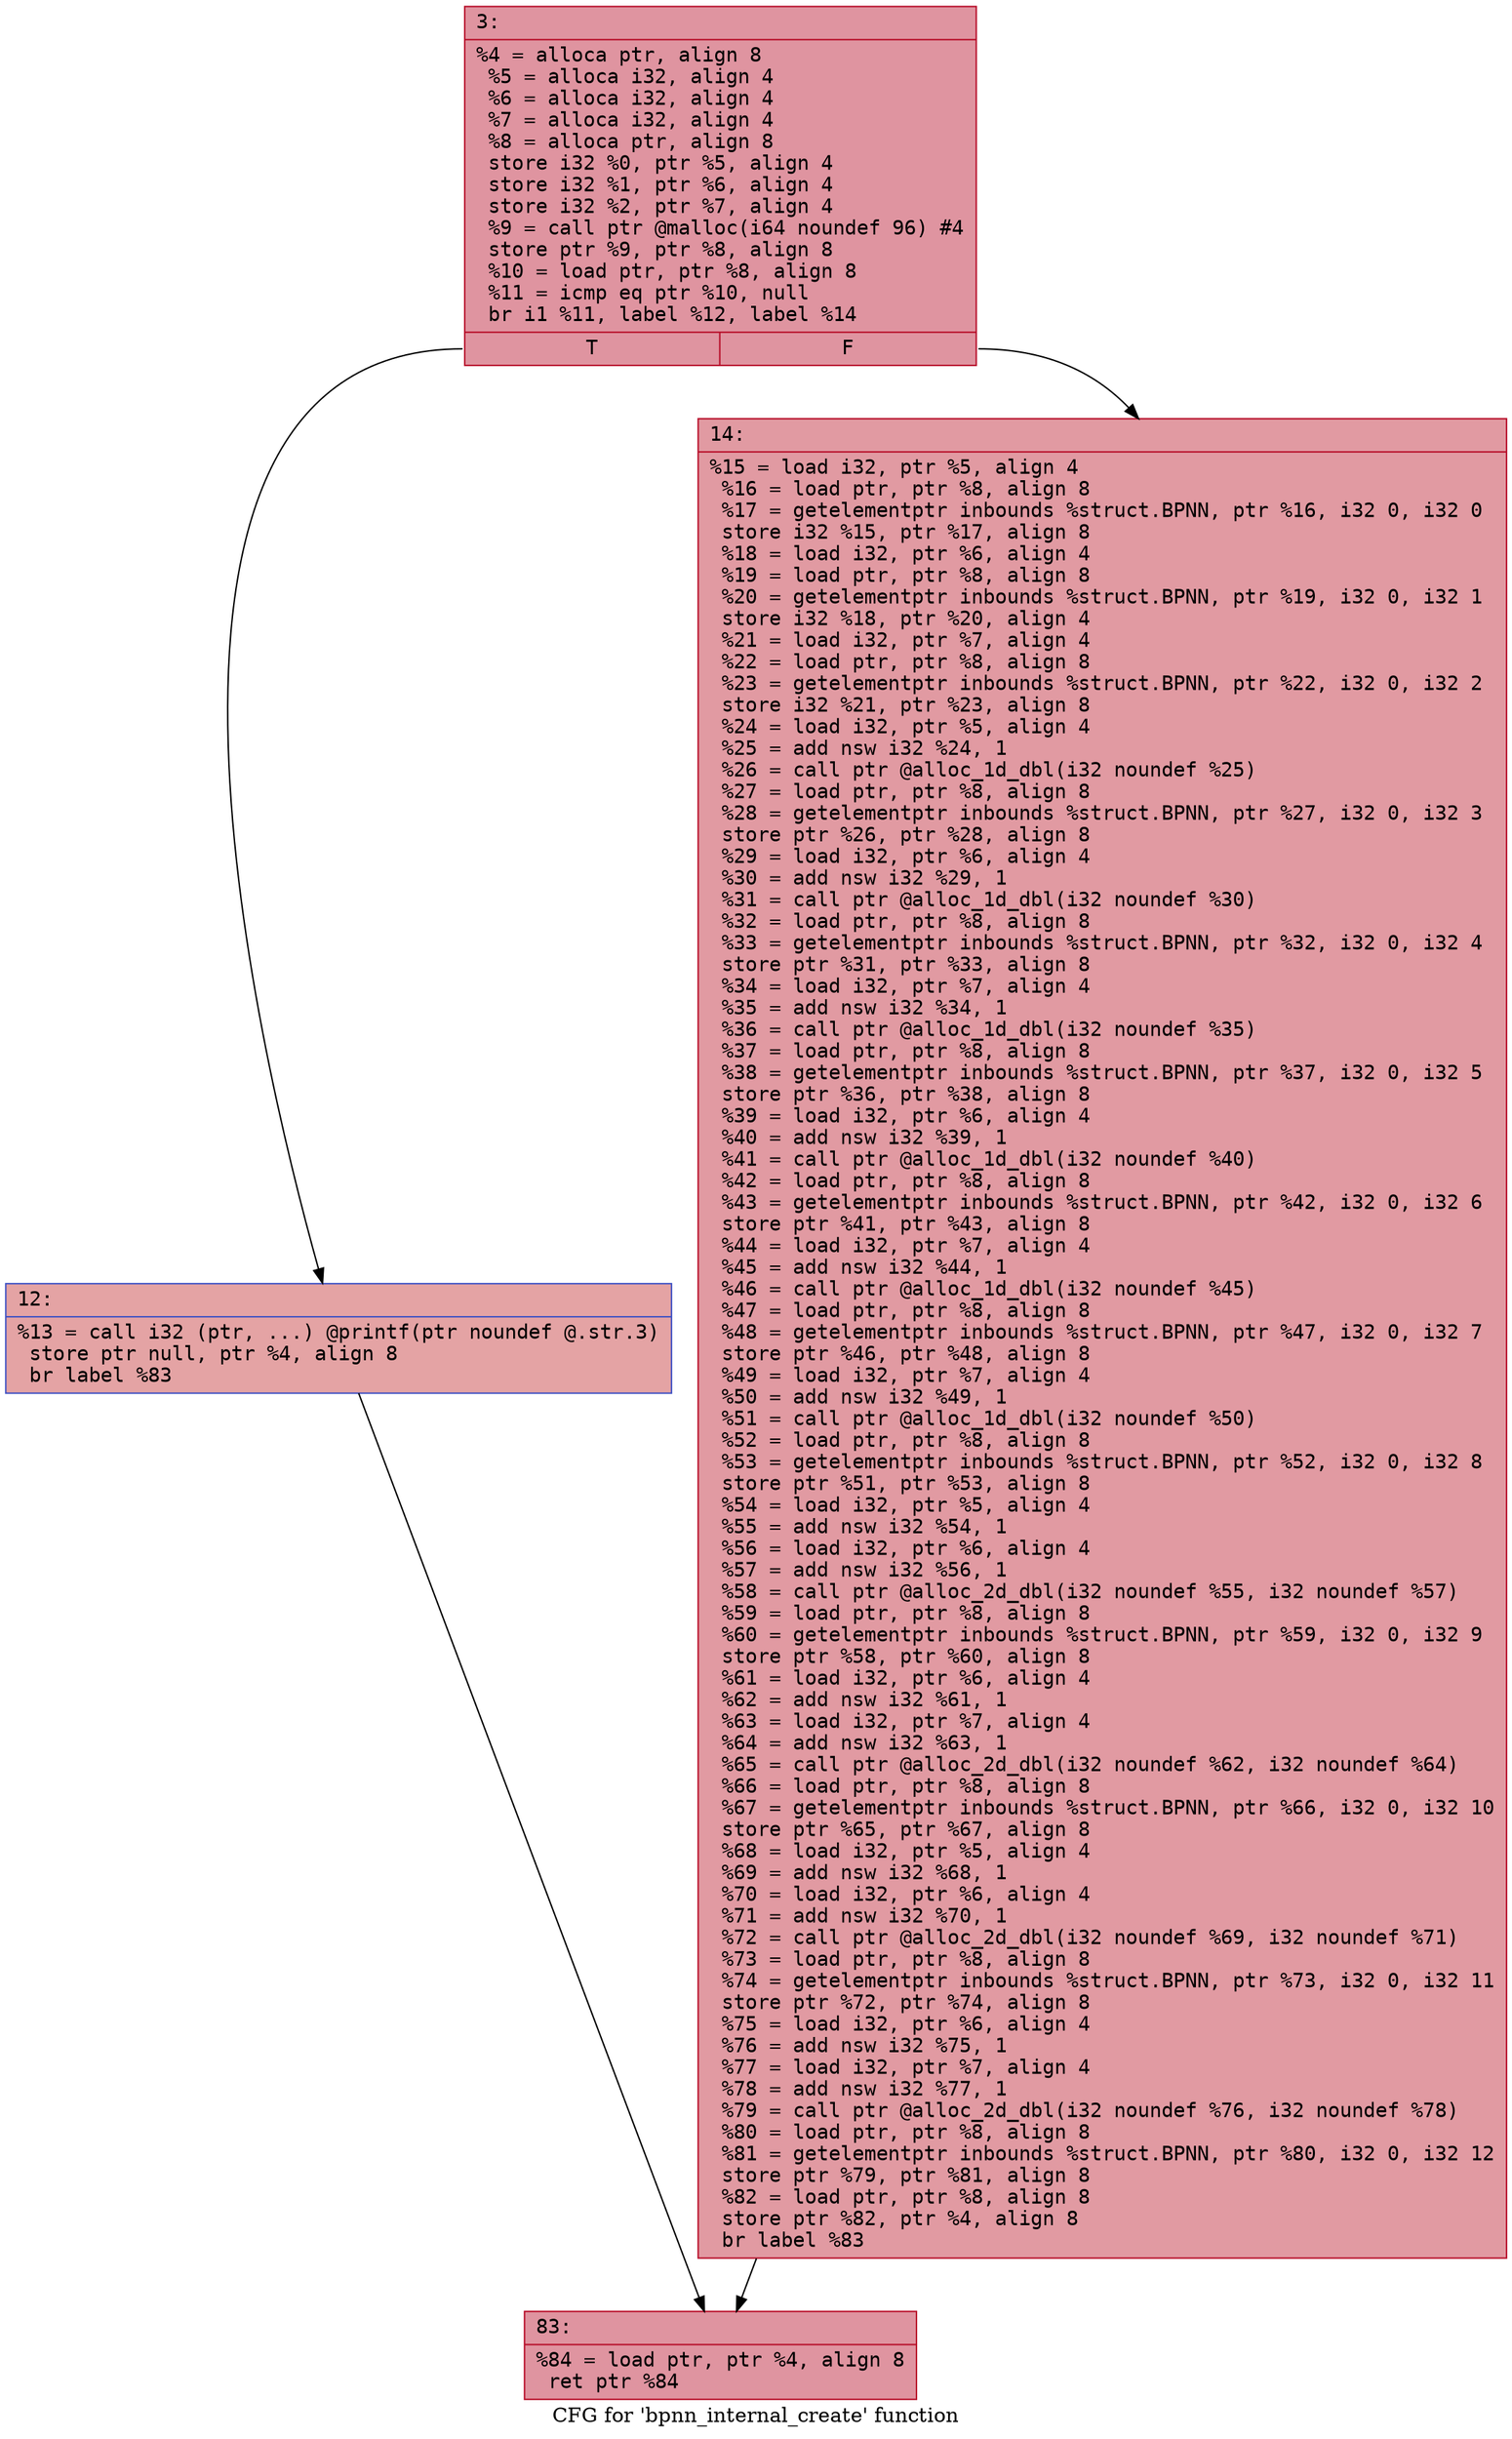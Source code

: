 digraph "CFG for 'bpnn_internal_create' function" {
	label="CFG for 'bpnn_internal_create' function";

	Node0x6000032dee40 [shape=record,color="#b70d28ff", style=filled, fillcolor="#b70d2870" fontname="Courier",label="{3:\l|  %4 = alloca ptr, align 8\l  %5 = alloca i32, align 4\l  %6 = alloca i32, align 4\l  %7 = alloca i32, align 4\l  %8 = alloca ptr, align 8\l  store i32 %0, ptr %5, align 4\l  store i32 %1, ptr %6, align 4\l  store i32 %2, ptr %7, align 4\l  %9 = call ptr @malloc(i64 noundef 96) #4\l  store ptr %9, ptr %8, align 8\l  %10 = load ptr, ptr %8, align 8\l  %11 = icmp eq ptr %10, null\l  br i1 %11, label %12, label %14\l|{<s0>T|<s1>F}}"];
	Node0x6000032dee40:s0 -> Node0x6000032dee90[tooltip="3 -> 12\nProbability 37.50%" ];
	Node0x6000032dee40:s1 -> Node0x6000032deee0[tooltip="3 -> 14\nProbability 62.50%" ];
	Node0x6000032dee90 [shape=record,color="#3d50c3ff", style=filled, fillcolor="#c32e3170" fontname="Courier",label="{12:\l|  %13 = call i32 (ptr, ...) @printf(ptr noundef @.str.3)\l  store ptr null, ptr %4, align 8\l  br label %83\l}"];
	Node0x6000032dee90 -> Node0x6000032def30[tooltip="12 -> 83\nProbability 100.00%" ];
	Node0x6000032deee0 [shape=record,color="#b70d28ff", style=filled, fillcolor="#bb1b2c70" fontname="Courier",label="{14:\l|  %15 = load i32, ptr %5, align 4\l  %16 = load ptr, ptr %8, align 8\l  %17 = getelementptr inbounds %struct.BPNN, ptr %16, i32 0, i32 0\l  store i32 %15, ptr %17, align 8\l  %18 = load i32, ptr %6, align 4\l  %19 = load ptr, ptr %8, align 8\l  %20 = getelementptr inbounds %struct.BPNN, ptr %19, i32 0, i32 1\l  store i32 %18, ptr %20, align 4\l  %21 = load i32, ptr %7, align 4\l  %22 = load ptr, ptr %8, align 8\l  %23 = getelementptr inbounds %struct.BPNN, ptr %22, i32 0, i32 2\l  store i32 %21, ptr %23, align 8\l  %24 = load i32, ptr %5, align 4\l  %25 = add nsw i32 %24, 1\l  %26 = call ptr @alloc_1d_dbl(i32 noundef %25)\l  %27 = load ptr, ptr %8, align 8\l  %28 = getelementptr inbounds %struct.BPNN, ptr %27, i32 0, i32 3\l  store ptr %26, ptr %28, align 8\l  %29 = load i32, ptr %6, align 4\l  %30 = add nsw i32 %29, 1\l  %31 = call ptr @alloc_1d_dbl(i32 noundef %30)\l  %32 = load ptr, ptr %8, align 8\l  %33 = getelementptr inbounds %struct.BPNN, ptr %32, i32 0, i32 4\l  store ptr %31, ptr %33, align 8\l  %34 = load i32, ptr %7, align 4\l  %35 = add nsw i32 %34, 1\l  %36 = call ptr @alloc_1d_dbl(i32 noundef %35)\l  %37 = load ptr, ptr %8, align 8\l  %38 = getelementptr inbounds %struct.BPNN, ptr %37, i32 0, i32 5\l  store ptr %36, ptr %38, align 8\l  %39 = load i32, ptr %6, align 4\l  %40 = add nsw i32 %39, 1\l  %41 = call ptr @alloc_1d_dbl(i32 noundef %40)\l  %42 = load ptr, ptr %8, align 8\l  %43 = getelementptr inbounds %struct.BPNN, ptr %42, i32 0, i32 6\l  store ptr %41, ptr %43, align 8\l  %44 = load i32, ptr %7, align 4\l  %45 = add nsw i32 %44, 1\l  %46 = call ptr @alloc_1d_dbl(i32 noundef %45)\l  %47 = load ptr, ptr %8, align 8\l  %48 = getelementptr inbounds %struct.BPNN, ptr %47, i32 0, i32 7\l  store ptr %46, ptr %48, align 8\l  %49 = load i32, ptr %7, align 4\l  %50 = add nsw i32 %49, 1\l  %51 = call ptr @alloc_1d_dbl(i32 noundef %50)\l  %52 = load ptr, ptr %8, align 8\l  %53 = getelementptr inbounds %struct.BPNN, ptr %52, i32 0, i32 8\l  store ptr %51, ptr %53, align 8\l  %54 = load i32, ptr %5, align 4\l  %55 = add nsw i32 %54, 1\l  %56 = load i32, ptr %6, align 4\l  %57 = add nsw i32 %56, 1\l  %58 = call ptr @alloc_2d_dbl(i32 noundef %55, i32 noundef %57)\l  %59 = load ptr, ptr %8, align 8\l  %60 = getelementptr inbounds %struct.BPNN, ptr %59, i32 0, i32 9\l  store ptr %58, ptr %60, align 8\l  %61 = load i32, ptr %6, align 4\l  %62 = add nsw i32 %61, 1\l  %63 = load i32, ptr %7, align 4\l  %64 = add nsw i32 %63, 1\l  %65 = call ptr @alloc_2d_dbl(i32 noundef %62, i32 noundef %64)\l  %66 = load ptr, ptr %8, align 8\l  %67 = getelementptr inbounds %struct.BPNN, ptr %66, i32 0, i32 10\l  store ptr %65, ptr %67, align 8\l  %68 = load i32, ptr %5, align 4\l  %69 = add nsw i32 %68, 1\l  %70 = load i32, ptr %6, align 4\l  %71 = add nsw i32 %70, 1\l  %72 = call ptr @alloc_2d_dbl(i32 noundef %69, i32 noundef %71)\l  %73 = load ptr, ptr %8, align 8\l  %74 = getelementptr inbounds %struct.BPNN, ptr %73, i32 0, i32 11\l  store ptr %72, ptr %74, align 8\l  %75 = load i32, ptr %6, align 4\l  %76 = add nsw i32 %75, 1\l  %77 = load i32, ptr %7, align 4\l  %78 = add nsw i32 %77, 1\l  %79 = call ptr @alloc_2d_dbl(i32 noundef %76, i32 noundef %78)\l  %80 = load ptr, ptr %8, align 8\l  %81 = getelementptr inbounds %struct.BPNN, ptr %80, i32 0, i32 12\l  store ptr %79, ptr %81, align 8\l  %82 = load ptr, ptr %8, align 8\l  store ptr %82, ptr %4, align 8\l  br label %83\l}"];
	Node0x6000032deee0 -> Node0x6000032def30[tooltip="14 -> 83\nProbability 100.00%" ];
	Node0x6000032def30 [shape=record,color="#b70d28ff", style=filled, fillcolor="#b70d2870" fontname="Courier",label="{83:\l|  %84 = load ptr, ptr %4, align 8\l  ret ptr %84\l}"];
}
